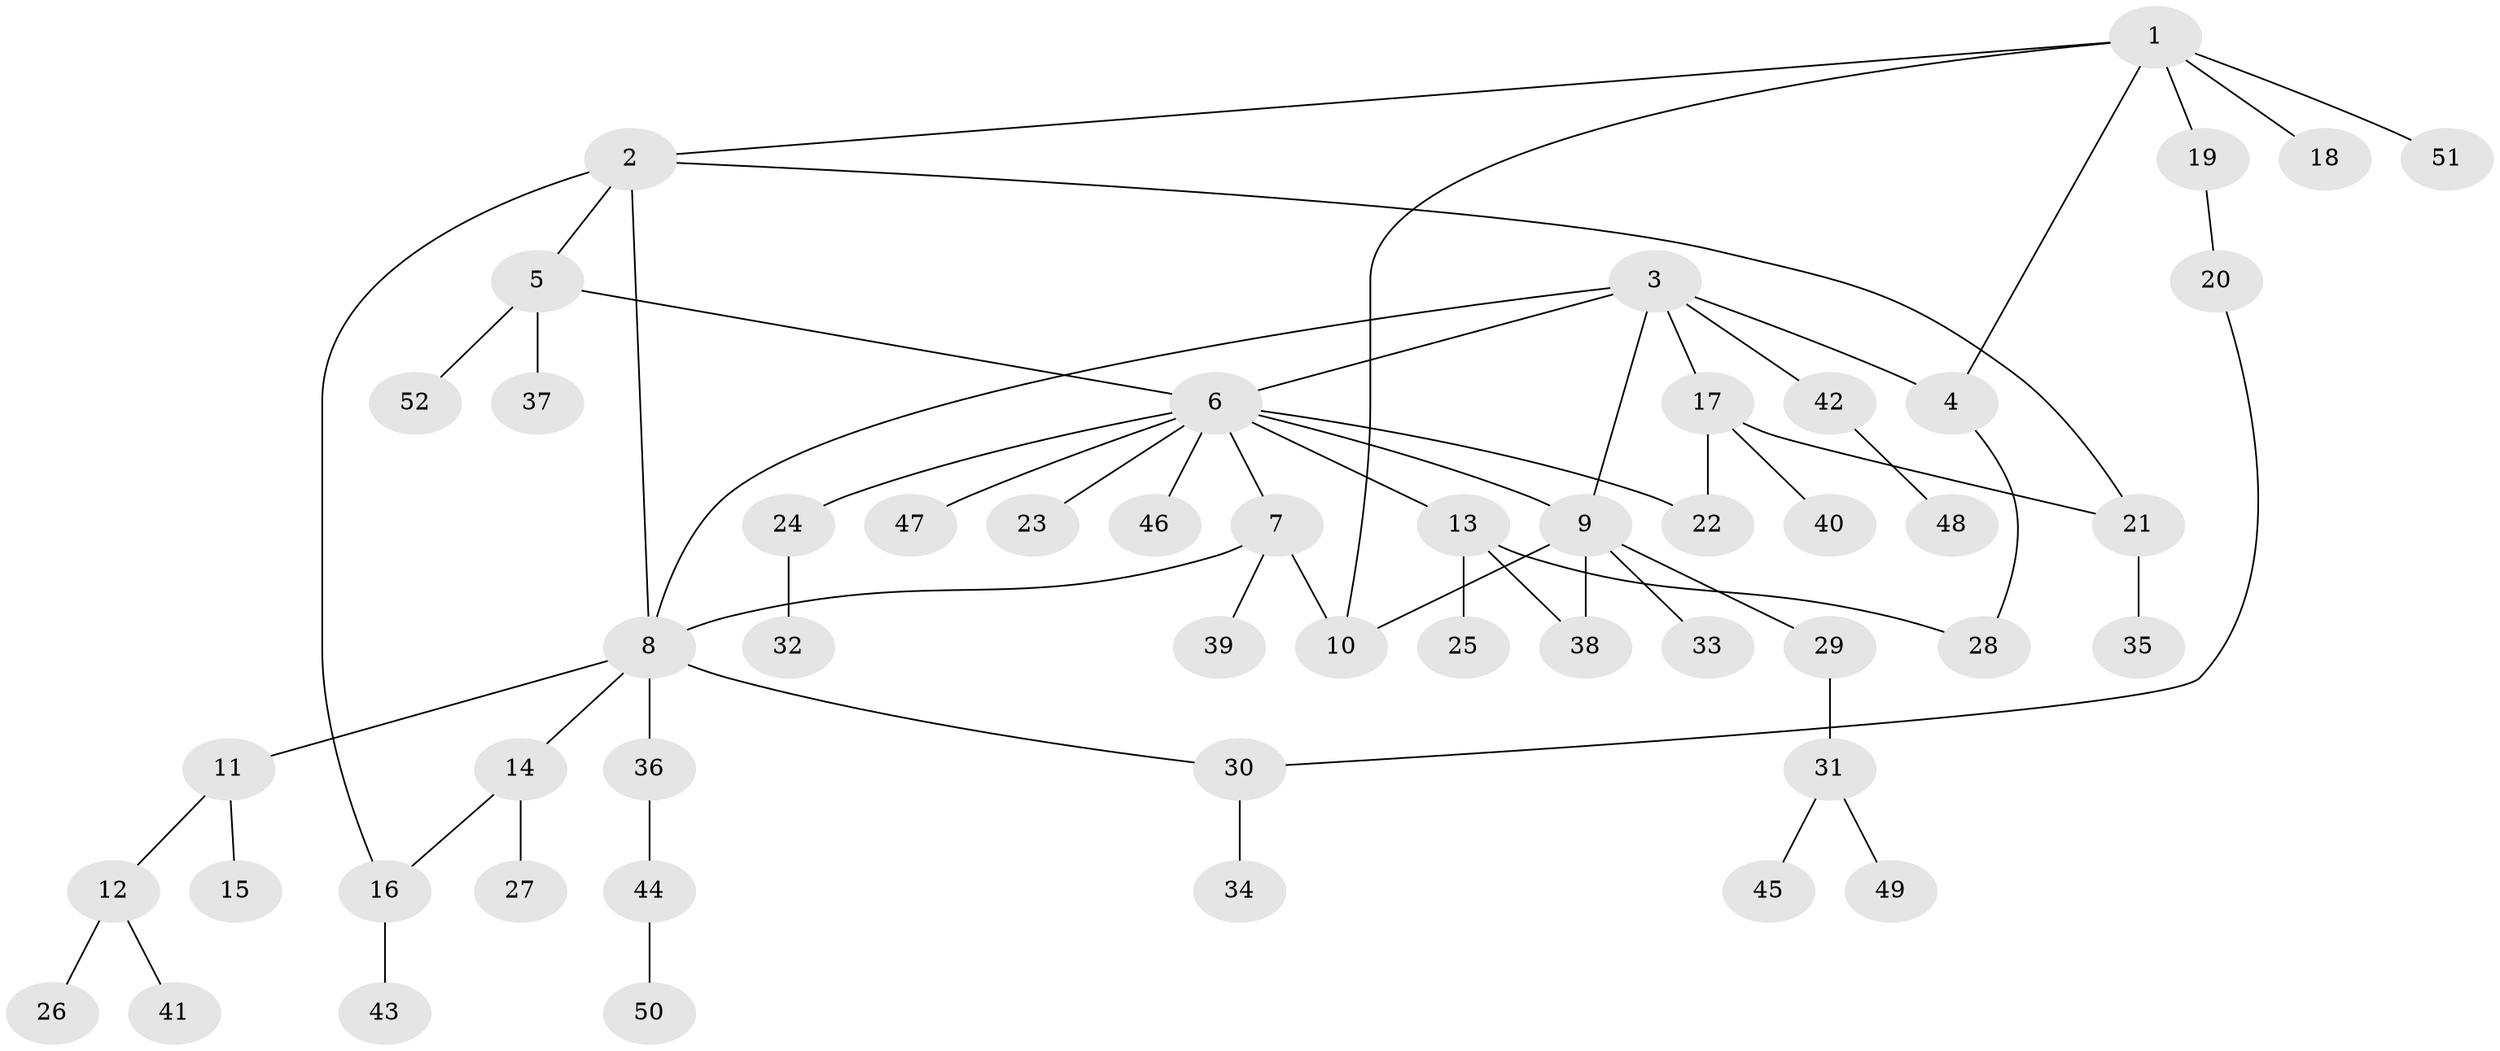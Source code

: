// coarse degree distribution, {3: 0.07692307692307693, 5: 0.038461538461538464, 1: 0.6538461538461539, 2: 0.15384615384615385, 12: 0.038461538461538464, 10: 0.038461538461538464}
// Generated by graph-tools (version 1.1) at 2025/58/03/04/25 21:58:20]
// undirected, 52 vertices, 63 edges
graph export_dot {
graph [start="1"]
  node [color=gray90,style=filled];
  1;
  2;
  3;
  4;
  5;
  6;
  7;
  8;
  9;
  10;
  11;
  12;
  13;
  14;
  15;
  16;
  17;
  18;
  19;
  20;
  21;
  22;
  23;
  24;
  25;
  26;
  27;
  28;
  29;
  30;
  31;
  32;
  33;
  34;
  35;
  36;
  37;
  38;
  39;
  40;
  41;
  42;
  43;
  44;
  45;
  46;
  47;
  48;
  49;
  50;
  51;
  52;
  1 -- 2;
  1 -- 4;
  1 -- 10;
  1 -- 18;
  1 -- 19;
  1 -- 51;
  2 -- 5;
  2 -- 8;
  2 -- 16;
  2 -- 21;
  3 -- 4;
  3 -- 6;
  3 -- 8;
  3 -- 9;
  3 -- 17;
  3 -- 42;
  4 -- 28;
  5 -- 6;
  5 -- 37;
  5 -- 52;
  6 -- 7;
  6 -- 9;
  6 -- 13;
  6 -- 22;
  6 -- 23;
  6 -- 24;
  6 -- 46;
  6 -- 47;
  7 -- 8;
  7 -- 10;
  7 -- 39;
  8 -- 11;
  8 -- 14;
  8 -- 30;
  8 -- 36;
  9 -- 10;
  9 -- 29;
  9 -- 33;
  9 -- 38;
  11 -- 12;
  11 -- 15;
  12 -- 26;
  12 -- 41;
  13 -- 25;
  13 -- 28;
  13 -- 38;
  14 -- 16;
  14 -- 27;
  16 -- 43;
  17 -- 21;
  17 -- 22;
  17 -- 40;
  19 -- 20;
  20 -- 30;
  21 -- 35;
  24 -- 32;
  29 -- 31;
  30 -- 34;
  31 -- 45;
  31 -- 49;
  36 -- 44;
  42 -- 48;
  44 -- 50;
}
